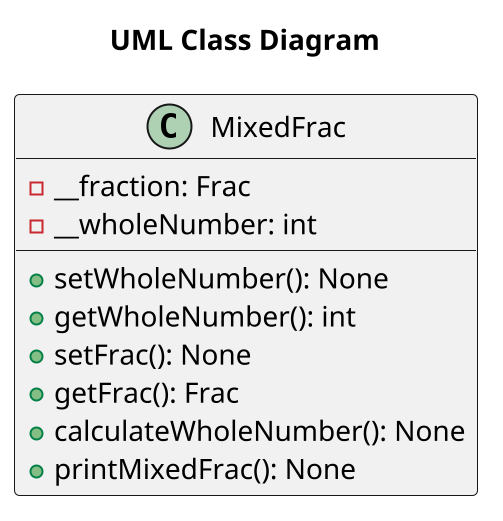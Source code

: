 @startuml
scale 2
title "UML Class Diagram"
class MixedFrac {
	-__fraction: Frac
    -__wholeNumber: int
	+setWholeNumber(): None
	+getWholeNumber(): int
	+setFrac(): None
    +getFrac(): Frac
    +calculateWholeNumber(): None
    +printMixedFrac(): None
}
@enduml